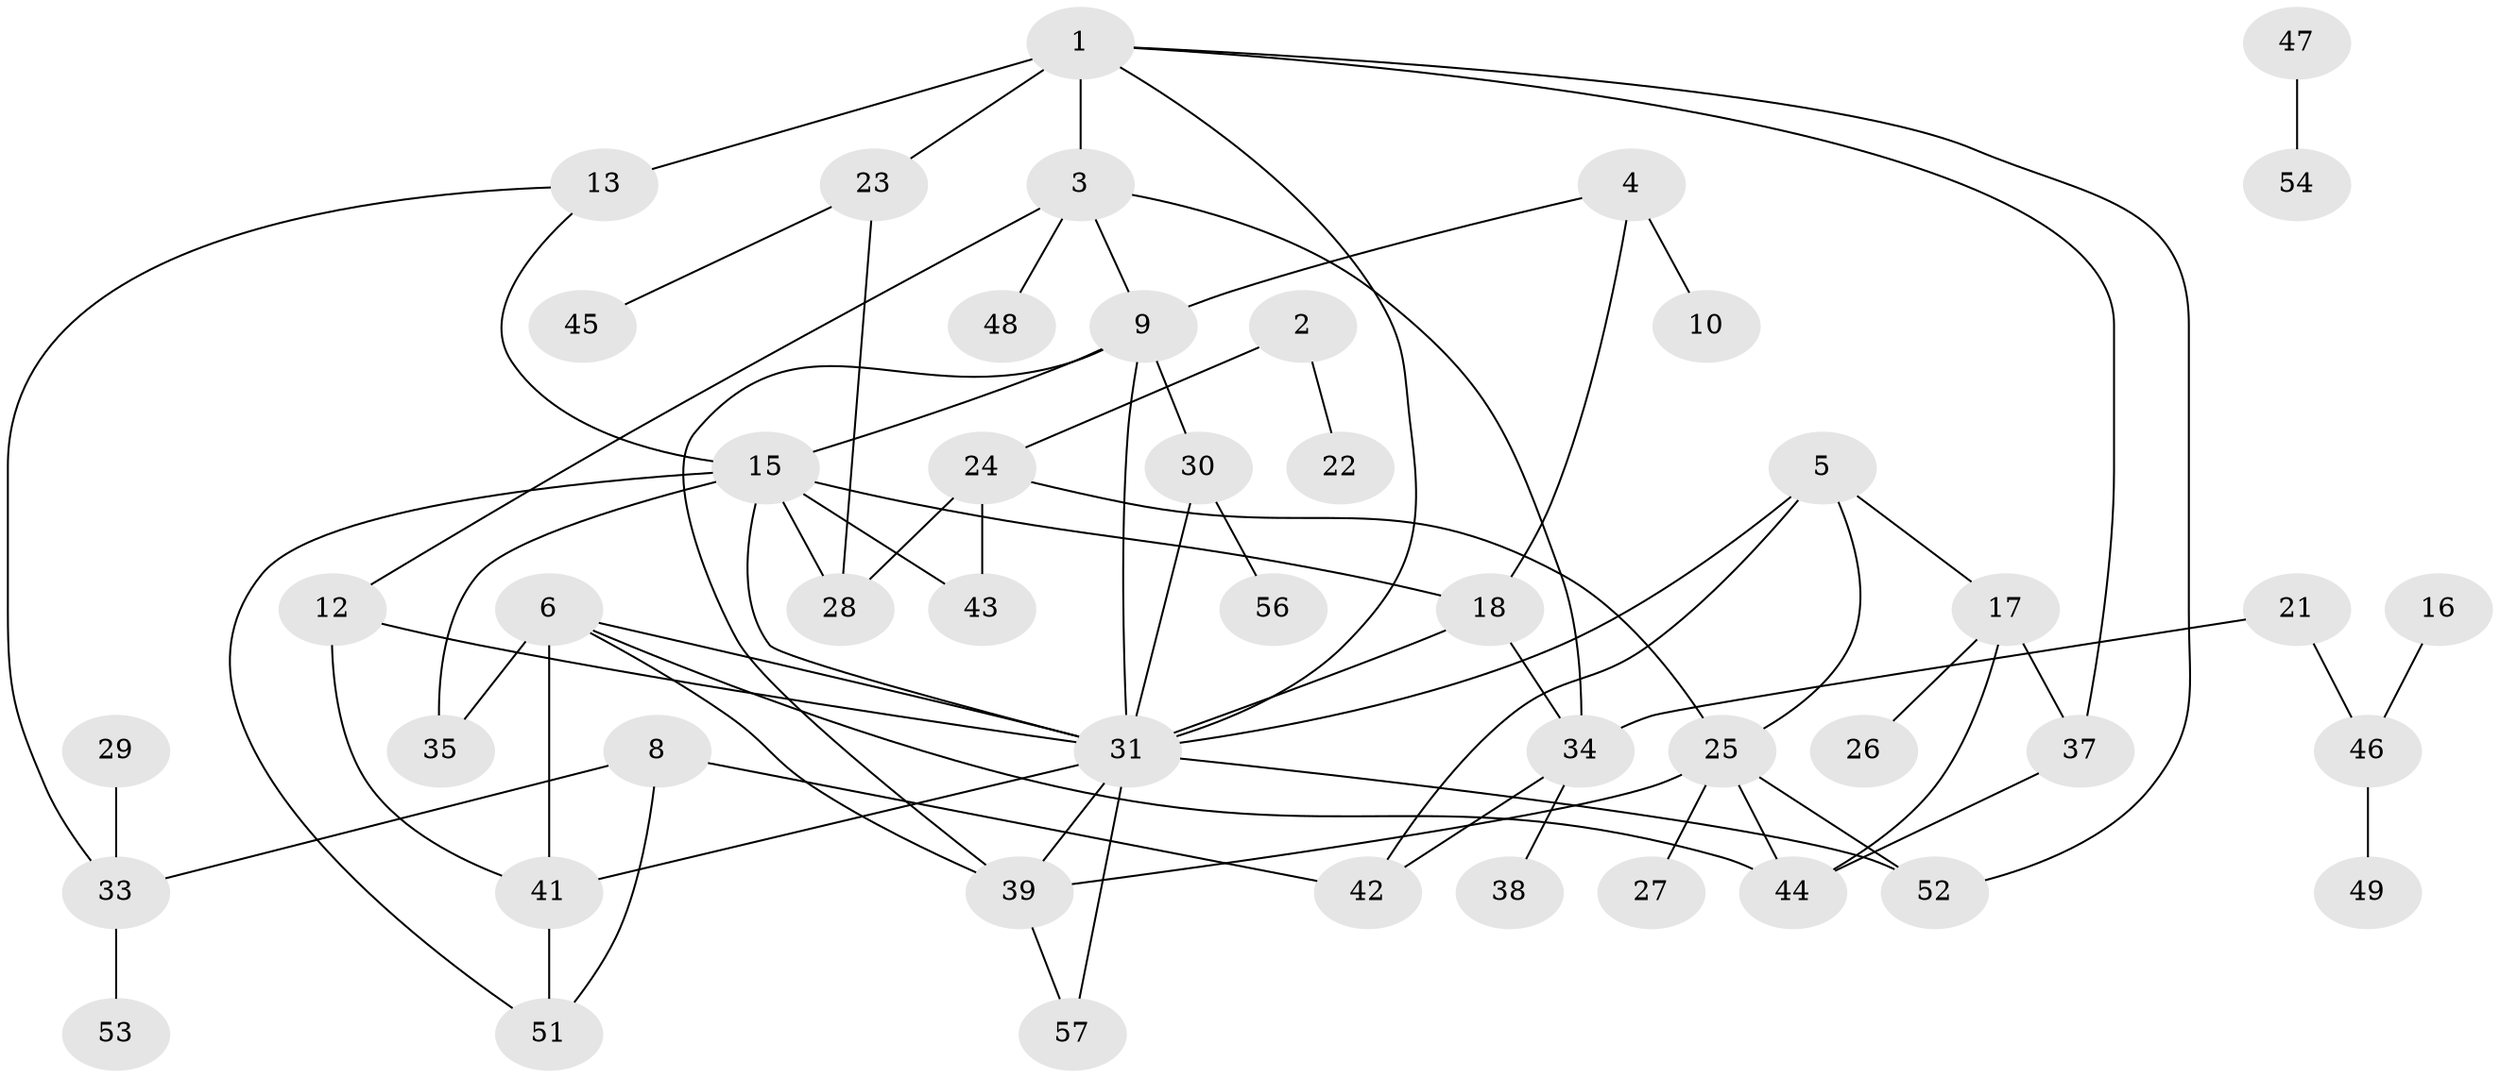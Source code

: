 // original degree distribution, {3: 0.19298245614035087, 2: 0.2543859649122807, 1: 0.22807017543859648, 0: 0.08771929824561403, 4: 0.14035087719298245, 6: 0.02631578947368421, 5: 0.06140350877192982, 7: 0.008771929824561403}
// Generated by graph-tools (version 1.1) at 2025/33/03/09/25 02:33:42]
// undirected, 47 vertices, 73 edges
graph export_dot {
graph [start="1"]
  node [color=gray90,style=filled];
  1;
  2;
  3;
  4;
  5;
  6;
  8;
  9;
  10;
  12;
  13;
  15;
  16;
  17;
  18;
  21;
  22;
  23;
  24;
  25;
  26;
  27;
  28;
  29;
  30;
  31;
  33;
  34;
  35;
  37;
  38;
  39;
  41;
  42;
  43;
  44;
  45;
  46;
  47;
  48;
  49;
  51;
  52;
  53;
  54;
  56;
  57;
  1 -- 3 [weight=2.0];
  1 -- 13 [weight=2.0];
  1 -- 23 [weight=1.0];
  1 -- 31 [weight=1.0];
  1 -- 37 [weight=1.0];
  1 -- 52 [weight=1.0];
  2 -- 22 [weight=1.0];
  2 -- 24 [weight=1.0];
  3 -- 9 [weight=1.0];
  3 -- 12 [weight=1.0];
  3 -- 34 [weight=1.0];
  3 -- 48 [weight=1.0];
  4 -- 9 [weight=2.0];
  4 -- 10 [weight=1.0];
  4 -- 18 [weight=1.0];
  5 -- 17 [weight=1.0];
  5 -- 25 [weight=1.0];
  5 -- 31 [weight=1.0];
  5 -- 42 [weight=1.0];
  6 -- 31 [weight=1.0];
  6 -- 35 [weight=1.0];
  6 -- 39 [weight=1.0];
  6 -- 41 [weight=1.0];
  6 -- 44 [weight=2.0];
  8 -- 33 [weight=1.0];
  8 -- 42 [weight=1.0];
  8 -- 51 [weight=1.0];
  9 -- 15 [weight=1.0];
  9 -- 30 [weight=1.0];
  9 -- 31 [weight=1.0];
  9 -- 39 [weight=1.0];
  12 -- 31 [weight=1.0];
  12 -- 41 [weight=1.0];
  13 -- 15 [weight=1.0];
  13 -- 33 [weight=1.0];
  15 -- 18 [weight=2.0];
  15 -- 28 [weight=1.0];
  15 -- 31 [weight=1.0];
  15 -- 35 [weight=2.0];
  15 -- 43 [weight=1.0];
  15 -- 51 [weight=1.0];
  16 -- 46 [weight=1.0];
  17 -- 26 [weight=1.0];
  17 -- 37 [weight=1.0];
  17 -- 44 [weight=1.0];
  18 -- 31 [weight=2.0];
  18 -- 34 [weight=2.0];
  21 -- 34 [weight=2.0];
  21 -- 46 [weight=1.0];
  23 -- 28 [weight=1.0];
  23 -- 45 [weight=1.0];
  24 -- 25 [weight=1.0];
  24 -- 28 [weight=1.0];
  24 -- 43 [weight=1.0];
  25 -- 27 [weight=1.0];
  25 -- 39 [weight=1.0];
  25 -- 44 [weight=1.0];
  25 -- 52 [weight=2.0];
  29 -- 33 [weight=1.0];
  30 -- 31 [weight=1.0];
  30 -- 56 [weight=1.0];
  31 -- 39 [weight=1.0];
  31 -- 41 [weight=1.0];
  31 -- 52 [weight=1.0];
  31 -- 57 [weight=1.0];
  33 -- 53 [weight=1.0];
  34 -- 38 [weight=1.0];
  34 -- 42 [weight=1.0];
  37 -- 44 [weight=1.0];
  39 -- 57 [weight=1.0];
  41 -- 51 [weight=1.0];
  46 -- 49 [weight=1.0];
  47 -- 54 [weight=1.0];
}
